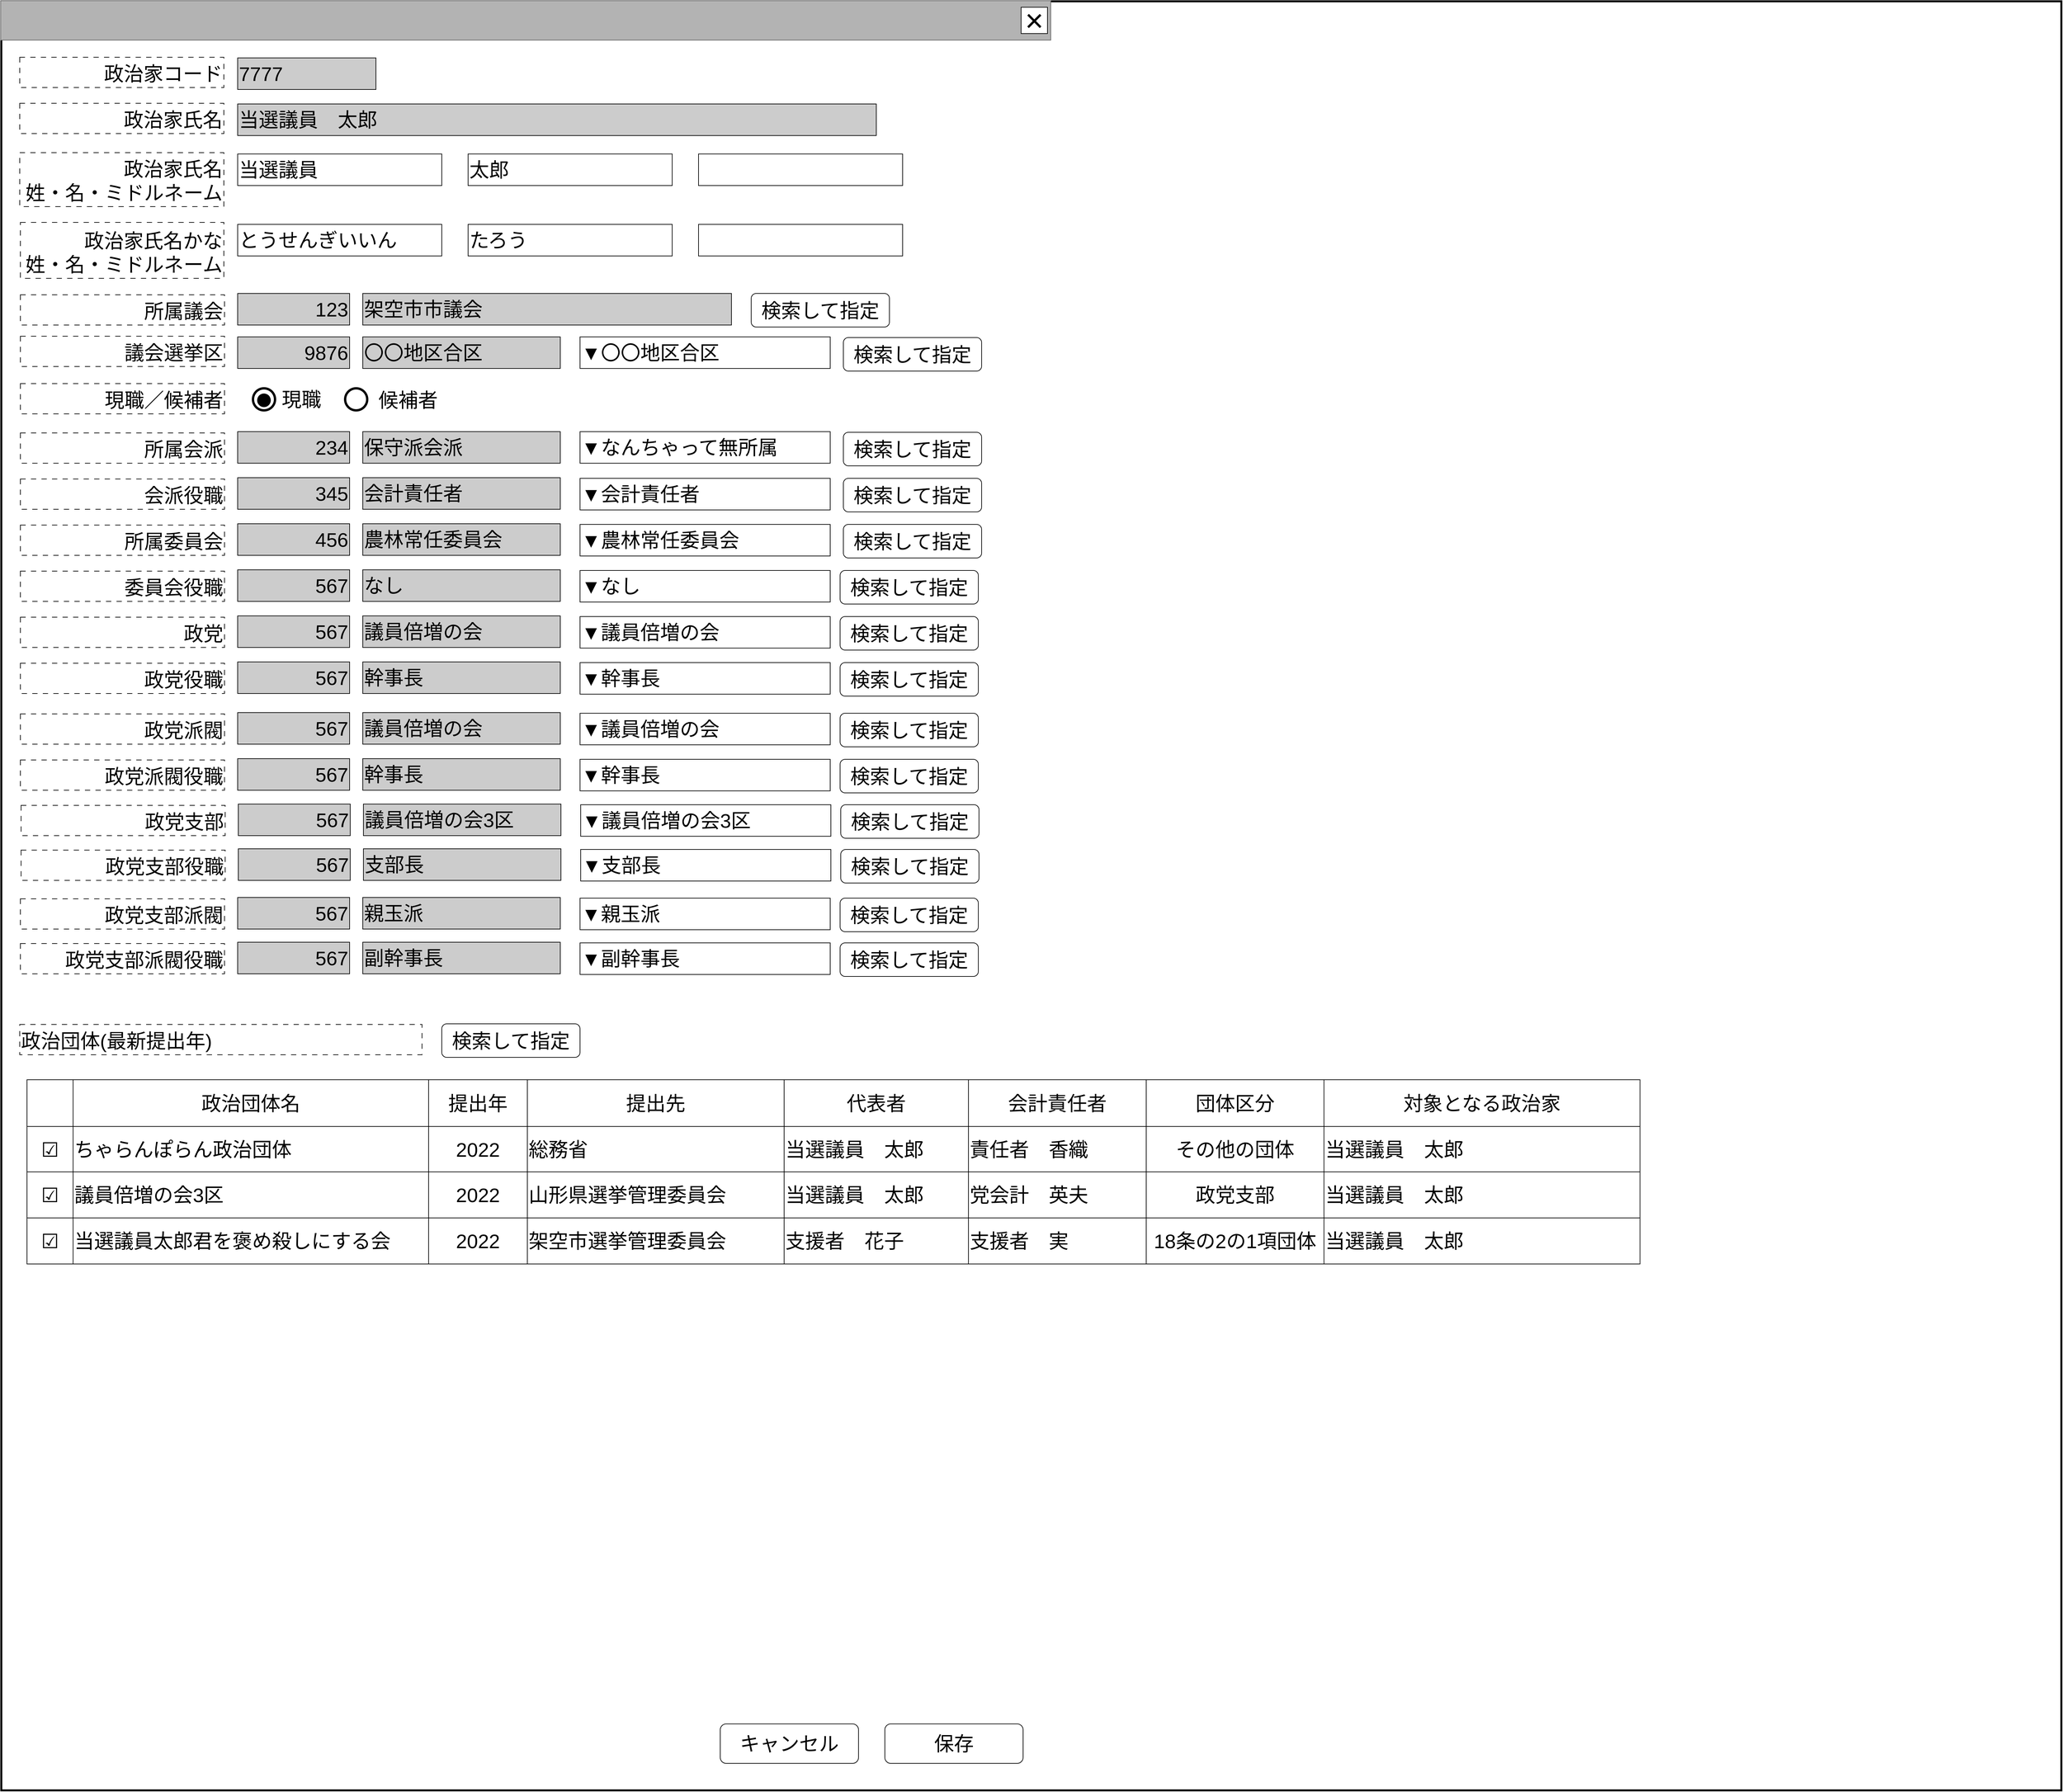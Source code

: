 <mxfile version="24.1.0" type="device">
  <diagram name="ページ1" id="LE8fIzdrHe0wcv1LTvfw">
    <mxGraphModel dx="1732" dy="1036" grid="1" gridSize="10" guides="1" tooltips="1" connect="1" arrows="1" fold="1" page="1" pageScale="1" pageWidth="1600" pageHeight="1200" math="0" shadow="0">
      <root>
        <mxCell id="0" />
        <mxCell id="cFaB45KztUIKXS-_cTrr-4" value="背景" style="locked=1;" parent="0" visible="0" />
        <mxCell id="cFaB45KztUIKXS-_cTrr-5" value="" style="rounded=0;whiteSpace=wrap;html=1;strokeWidth=3;" parent="cFaB45KztUIKXS-_cTrr-4" vertex="1">
          <mxGeometry x="1" y="1" width="1595" height="1180" as="geometry" />
        </mxCell>
        <mxCell id="cFaB45KztUIKXS-_cTrr-6" value="" style="rounded=0;whiteSpace=wrap;html=1;fillColor=#B3B3B3;fontColor=#333333;strokeColor=#666666;" parent="cFaB45KztUIKXS-_cTrr-4" vertex="1">
          <mxGeometry width="1595" height="60" as="geometry" />
        </mxCell>
        <mxCell id="cFaB45KztUIKXS-_cTrr-7" value="&lt;font style=&quot;font-size: 48px;&quot;&gt;×&lt;/font&gt;" style="rounded=0;whiteSpace=wrap;html=1;" parent="cFaB45KztUIKXS-_cTrr-4" vertex="1">
          <mxGeometry x="1550" y="10" width="40" height="40" as="geometry" />
        </mxCell>
        <mxCell id="cFaB45KztUIKXS-_cTrr-8" value="" style="rounded=0;whiteSpace=wrap;html=1;" parent="cFaB45KztUIKXS-_cTrr-4" vertex="1">
          <mxGeometry x="830" y="670" width="120" height="60" as="geometry" />
        </mxCell>
        <mxCell id="cFaB45KztUIKXS-_cTrr-9" value="ウインドウ" style="locked=1;" parent="0" />
        <mxCell id="cFaB45KztUIKXS-_cTrr-10" value="" style="rounded=0;whiteSpace=wrap;html=1;strokeWidth=3;" parent="cFaB45KztUIKXS-_cTrr-9" vertex="1">
          <mxGeometry x="1" y="1" width="3129" height="2719" as="geometry" />
        </mxCell>
        <mxCell id="cFaB45KztUIKXS-_cTrr-11" value="" style="rounded=0;whiteSpace=wrap;html=1;fillColor=#B3B3B3;fontColor=#333333;strokeColor=#666666;" parent="cFaB45KztUIKXS-_cTrr-9" vertex="1">
          <mxGeometry width="1595" height="60" as="geometry" />
        </mxCell>
        <mxCell id="cFaB45KztUIKXS-_cTrr-12" value="&lt;font style=&quot;font-size: 48px;&quot;&gt;×&lt;/font&gt;" style="rounded=0;whiteSpace=wrap;html=1;" parent="cFaB45KztUIKXS-_cTrr-9" vertex="1">
          <mxGeometry x="1550" y="10" width="40" height="40" as="geometry" />
        </mxCell>
        <mxCell id="cFaB45KztUIKXS-_cTrr-14" value="名称未設定レイヤ" style="" parent="0" />
        <mxCell id="cDHuPOXS9VM1hq6QltUD-43" value="&lt;span style=&quot;font-size: 30px;&quot;&gt;政治家コード&lt;/span&gt;" style="rounded=0;whiteSpace=wrap;html=1;align=right;dashed=1;dashPattern=8 8;verticalAlign=bottom;" parent="cFaB45KztUIKXS-_cTrr-14" vertex="1">
          <mxGeometry x="29" y="86" width="310" height="46" as="geometry" />
        </mxCell>
        <mxCell id="cDHuPOXS9VM1hq6QltUD-46" value="&lt;span style=&quot;font-size: 30px;&quot;&gt;当選議員&lt;/span&gt;" style="rounded=0;whiteSpace=wrap;html=1;align=left;" parent="cFaB45KztUIKXS-_cTrr-14" vertex="1">
          <mxGeometry x="360" y="233" width="310" height="48" as="geometry" />
        </mxCell>
        <mxCell id="cDHuPOXS9VM1hq6QltUD-47" value="&lt;span style=&quot;font-size: 30px;&quot;&gt;政治家氏名かな&lt;/span&gt;&lt;div&gt;&lt;span style=&quot;font-size: 30px;&quot;&gt;姓・名・ミドルネーム&lt;/span&gt;&lt;/div&gt;" style="rounded=0;whiteSpace=wrap;html=1;align=right;dashed=1;dashPattern=8 8;verticalAlign=bottom;" parent="cFaB45KztUIKXS-_cTrr-14" vertex="1">
          <mxGeometry x="30" y="337" width="309" height="85" as="geometry" />
        </mxCell>
        <mxCell id="cDHuPOXS9VM1hq6QltUD-49" value="&lt;font style=&quot;font-size: 30px;&quot;&gt;7777&lt;/font&gt;" style="rounded=0;whiteSpace=wrap;html=1;align=left;fillColor=#CCCCCC;" parent="cFaB45KztUIKXS-_cTrr-14" vertex="1">
          <mxGeometry x="360" y="87" width="210" height="48" as="geometry" />
        </mxCell>
        <mxCell id="kxWkAaZomFuKM2yIZcbC-107" value="&lt;span style=&quot;font-size: 30px;&quot;&gt;123&lt;br&gt;&lt;/span&gt;" style="rounded=0;whiteSpace=wrap;html=1;align=right;fillColor=#CCCCCC;" parent="cFaB45KztUIKXS-_cTrr-14" vertex="1">
          <mxGeometry x="360" y="445" width="170" height="48" as="geometry" />
        </mxCell>
        <mxCell id="kxWkAaZomFuKM2yIZcbC-108" value="&lt;span style=&quot;font-size: 30px;&quot;&gt;所属議会&lt;/span&gt;" style="rounded=0;whiteSpace=wrap;html=1;align=right;dashed=1;dashPattern=8 8;verticalAlign=bottom;" parent="cFaB45KztUIKXS-_cTrr-14" vertex="1">
          <mxGeometry x="30" y="447" width="310" height="46" as="geometry" />
        </mxCell>
        <mxCell id="kxWkAaZomFuKM2yIZcbC-109" value="&lt;font style=&quot;font-size: 30px;&quot;&gt;架空市市議会&lt;/font&gt;&lt;span style=&quot;font-size: 30px;&quot;&gt;&lt;br&gt;&lt;/span&gt;" style="rounded=0;whiteSpace=wrap;html=1;align=left;fillColor=#CCCCCC;" parent="cFaB45KztUIKXS-_cTrr-14" vertex="1">
          <mxGeometry x="550" y="445" width="560" height="48" as="geometry" />
        </mxCell>
        <mxCell id="kxWkAaZomFuKM2yIZcbC-110" value="&lt;span style=&quot;font-size: 30px;&quot;&gt;所属会派&lt;/span&gt;" style="rounded=0;whiteSpace=wrap;html=1;align=right;dashed=1;dashPattern=8 8;verticalAlign=bottom;" parent="cFaB45KztUIKXS-_cTrr-14" vertex="1">
          <mxGeometry x="30" y="657" width="310" height="46" as="geometry" />
        </mxCell>
        <mxCell id="rvHy--GGJRlwA5ta0w8w-0" value="&lt;span style=&quot;font-size: 30px;&quot;&gt;検索して指定&lt;/span&gt;" style="rounded=1;whiteSpace=wrap;html=1;" parent="cFaB45KztUIKXS-_cTrr-14" vertex="1">
          <mxGeometry x="1140" y="445" width="210" height="51" as="geometry" />
        </mxCell>
        <mxCell id="rvHy--GGJRlwA5ta0w8w-2" value="&lt;span style=&quot;font-size: 30px;&quot;&gt;保存&lt;/span&gt;" style="rounded=1;whiteSpace=wrap;html=1;" parent="cFaB45KztUIKXS-_cTrr-14" vertex="1">
          <mxGeometry x="1343" y="2619" width="210" height="60" as="geometry" />
        </mxCell>
        <mxCell id="rvHy--GGJRlwA5ta0w8w-3" value="&lt;span style=&quot;font-size: 30px;&quot;&gt;キャンセル&lt;/span&gt;" style="rounded=1;whiteSpace=wrap;html=1;" parent="cFaB45KztUIKXS-_cTrr-14" vertex="1">
          <mxGeometry x="1093" y="2619" width="210" height="60" as="geometry" />
        </mxCell>
        <mxCell id="kdS2us7QfJVSO1tXntZr-58" value="&lt;span style=&quot;font-size: 30px;&quot;&gt;政治家氏名&lt;/span&gt;&lt;div&gt;&lt;span style=&quot;font-size: 30px;&quot;&gt;姓・名・ミドルネーム&lt;/span&gt;&lt;/div&gt;" style="rounded=0;whiteSpace=wrap;html=1;align=right;dashed=1;dashPattern=8 8;verticalAlign=bottom;" parent="cFaB45KztUIKXS-_cTrr-14" vertex="1">
          <mxGeometry x="29" y="231" width="310" height="82" as="geometry" />
        </mxCell>
        <mxCell id="dH7iZlgDa5DfNUpbSnMx-1" value="&lt;span style=&quot;font-size: 30px;&quot;&gt;太郎&lt;/span&gt;" style="rounded=0;whiteSpace=wrap;html=1;align=left;" vertex="1" parent="cFaB45KztUIKXS-_cTrr-14">
          <mxGeometry x="710" y="233" width="310" height="48" as="geometry" />
        </mxCell>
        <mxCell id="dH7iZlgDa5DfNUpbSnMx-2" value="" style="rounded=0;whiteSpace=wrap;html=1;align=left;" vertex="1" parent="cFaB45KztUIKXS-_cTrr-14">
          <mxGeometry x="1060" y="233" width="310" height="48" as="geometry" />
        </mxCell>
        <mxCell id="dH7iZlgDa5DfNUpbSnMx-3" value="&lt;span style=&quot;font-size: 30px;&quot;&gt;▼なんちゃって無所属&lt;/span&gt;" style="rounded=0;whiteSpace=wrap;html=1;align=left;" vertex="1" parent="cFaB45KztUIKXS-_cTrr-14">
          <mxGeometry x="880" y="655" width="380" height="48" as="geometry" />
        </mxCell>
        <mxCell id="dH7iZlgDa5DfNUpbSnMx-4" value="&lt;span style=&quot;font-size: 30px;&quot;&gt;会派役職&lt;/span&gt;" style="rounded=0;whiteSpace=wrap;html=1;align=right;dashed=1;dashPattern=8 8;verticalAlign=bottom;" vertex="1" parent="cFaB45KztUIKXS-_cTrr-14">
          <mxGeometry x="30" y="727" width="310" height="46" as="geometry" />
        </mxCell>
        <mxCell id="dH7iZlgDa5DfNUpbSnMx-5" value="&lt;span style=&quot;font-size: 30px;&quot;&gt;▼会計責任者&lt;/span&gt;" style="rounded=0;whiteSpace=wrap;html=1;align=left;" vertex="1" parent="cFaB45KztUIKXS-_cTrr-14">
          <mxGeometry x="880" y="726" width="380" height="48" as="geometry" />
        </mxCell>
        <mxCell id="dH7iZlgDa5DfNUpbSnMx-6" value="&lt;span style=&quot;font-size: 30px;&quot;&gt;所属委員会&lt;/span&gt;" style="rounded=0;whiteSpace=wrap;html=1;align=right;dashed=1;dashPattern=8 8;verticalAlign=bottom;" vertex="1" parent="cFaB45KztUIKXS-_cTrr-14">
          <mxGeometry x="30" y="797" width="310" height="46" as="geometry" />
        </mxCell>
        <mxCell id="dH7iZlgDa5DfNUpbSnMx-7" value="&lt;span style=&quot;font-size: 30px;&quot;&gt;▼農林常任委員会&lt;/span&gt;" style="rounded=0;whiteSpace=wrap;html=1;align=left;" vertex="1" parent="cFaB45KztUIKXS-_cTrr-14">
          <mxGeometry x="880" y="796" width="380" height="48" as="geometry" />
        </mxCell>
        <mxCell id="dH7iZlgDa5DfNUpbSnMx-8" value="&lt;span style=&quot;font-size: 30px;&quot;&gt;委員会役職&lt;/span&gt;" style="rounded=0;whiteSpace=wrap;html=1;align=right;dashed=1;dashPattern=8 8;verticalAlign=bottom;" vertex="1" parent="cFaB45KztUIKXS-_cTrr-14">
          <mxGeometry x="30" y="867" width="310" height="46" as="geometry" />
        </mxCell>
        <mxCell id="dH7iZlgDa5DfNUpbSnMx-9" value="&lt;span style=&quot;font-size: 30px;&quot;&gt;▼なし&lt;/span&gt;" style="rounded=0;whiteSpace=wrap;html=1;align=left;" vertex="1" parent="cFaB45KztUIKXS-_cTrr-14">
          <mxGeometry x="880" y="866" width="380" height="48" as="geometry" />
        </mxCell>
        <mxCell id="dH7iZlgDa5DfNUpbSnMx-10" value="&lt;span style=&quot;font-size: 30px;&quot;&gt;とうせんぎいいん&lt;/span&gt;" style="rounded=0;whiteSpace=wrap;html=1;align=left;" vertex="1" parent="cFaB45KztUIKXS-_cTrr-14">
          <mxGeometry x="360" y="340" width="310" height="48" as="geometry" />
        </mxCell>
        <mxCell id="dH7iZlgDa5DfNUpbSnMx-11" value="&lt;span style=&quot;font-size: 30px;&quot;&gt;たろう&lt;/span&gt;" style="rounded=0;whiteSpace=wrap;html=1;align=left;" vertex="1" parent="cFaB45KztUIKXS-_cTrr-14">
          <mxGeometry x="710" y="340" width="310" height="48" as="geometry" />
        </mxCell>
        <mxCell id="dH7iZlgDa5DfNUpbSnMx-12" value="" style="rounded=0;whiteSpace=wrap;html=1;align=left;" vertex="1" parent="cFaB45KztUIKXS-_cTrr-14">
          <mxGeometry x="1060" y="340" width="310" height="48" as="geometry" />
        </mxCell>
        <mxCell id="dH7iZlgDa5DfNUpbSnMx-13" value="&lt;span style=&quot;font-size: 30px;&quot;&gt;政治家氏名&lt;/span&gt;" style="rounded=0;whiteSpace=wrap;html=1;align=right;dashed=1;dashPattern=8 8;verticalAlign=bottom;" vertex="1" parent="cFaB45KztUIKXS-_cTrr-14">
          <mxGeometry x="29" y="156" width="310" height="46" as="geometry" />
        </mxCell>
        <mxCell id="dH7iZlgDa5DfNUpbSnMx-14" value="&lt;span style=&quot;font-size: 30px;&quot;&gt;当選議員　太郎&lt;/span&gt;" style="rounded=0;whiteSpace=wrap;html=1;align=left;fillColor=#CCCCCC;" vertex="1" parent="cFaB45KztUIKXS-_cTrr-14">
          <mxGeometry x="360" y="157" width="970" height="48" as="geometry" />
        </mxCell>
        <mxCell id="dH7iZlgDa5DfNUpbSnMx-15" value="&lt;span style=&quot;font-size: 30px;&quot;&gt;検索して指定&lt;/span&gt;" style="rounded=1;whiteSpace=wrap;html=1;" vertex="1" parent="cFaB45KztUIKXS-_cTrr-14">
          <mxGeometry x="1280" y="656" width="210" height="51" as="geometry" />
        </mxCell>
        <mxCell id="dH7iZlgDa5DfNUpbSnMx-16" value="&lt;span style=&quot;font-size: 30px;&quot;&gt;検索して指定&lt;/span&gt;" style="rounded=1;whiteSpace=wrap;html=1;" vertex="1" parent="cFaB45KztUIKXS-_cTrr-14">
          <mxGeometry x="1280" y="726" width="210" height="51" as="geometry" />
        </mxCell>
        <mxCell id="dH7iZlgDa5DfNUpbSnMx-17" value="&lt;span style=&quot;font-size: 30px;&quot;&gt;検索して指定&lt;/span&gt;" style="rounded=1;whiteSpace=wrap;html=1;" vertex="1" parent="cFaB45KztUIKXS-_cTrr-14">
          <mxGeometry x="1280" y="796" width="210" height="51" as="geometry" />
        </mxCell>
        <mxCell id="dH7iZlgDa5DfNUpbSnMx-18" value="&lt;span style=&quot;font-size: 30px;&quot;&gt;検索して指定&lt;/span&gt;" style="rounded=1;whiteSpace=wrap;html=1;" vertex="1" parent="cFaB45KztUIKXS-_cTrr-14">
          <mxGeometry x="1275" y="866" width="210" height="51" as="geometry" />
        </mxCell>
        <mxCell id="dH7iZlgDa5DfNUpbSnMx-19" value="&lt;span style=&quot;font-size: 30px;&quot;&gt;234&lt;br&gt;&lt;/span&gt;" style="rounded=0;whiteSpace=wrap;html=1;align=right;fillColor=#CCCCCC;" vertex="1" parent="cFaB45KztUIKXS-_cTrr-14">
          <mxGeometry x="360" y="655" width="170" height="48" as="geometry" />
        </mxCell>
        <mxCell id="dH7iZlgDa5DfNUpbSnMx-20" value="&lt;span style=&quot;font-size: 30px;&quot;&gt;保守派会派&lt;/span&gt;" style="rounded=0;whiteSpace=wrap;html=1;align=left;fillColor=#CCCCCC;" vertex="1" parent="cFaB45KztUIKXS-_cTrr-14">
          <mxGeometry x="550" y="655" width="300" height="48" as="geometry" />
        </mxCell>
        <mxCell id="dH7iZlgDa5DfNUpbSnMx-21" value="&lt;span style=&quot;font-size: 30px;&quot;&gt;345&lt;br&gt;&lt;/span&gt;" style="rounded=0;whiteSpace=wrap;html=1;align=right;fillColor=#CCCCCC;" vertex="1" parent="cFaB45KztUIKXS-_cTrr-14">
          <mxGeometry x="360" y="725" width="170" height="48" as="geometry" />
        </mxCell>
        <mxCell id="dH7iZlgDa5DfNUpbSnMx-22" value="&lt;font style=&quot;font-size: 30px;&quot;&gt;会計責任者&lt;/font&gt;&lt;span style=&quot;font-size: 30px;&quot;&gt;&lt;br&gt;&lt;/span&gt;" style="rounded=0;whiteSpace=wrap;html=1;align=left;fillColor=#CCCCCC;" vertex="1" parent="cFaB45KztUIKXS-_cTrr-14">
          <mxGeometry x="550" y="725" width="300" height="48" as="geometry" />
        </mxCell>
        <mxCell id="dH7iZlgDa5DfNUpbSnMx-23" value="&lt;span style=&quot;font-size: 30px;&quot;&gt;456&lt;br&gt;&lt;/span&gt;" style="rounded=0;whiteSpace=wrap;html=1;align=right;fillColor=#CCCCCC;" vertex="1" parent="cFaB45KztUIKXS-_cTrr-14">
          <mxGeometry x="360" y="795" width="170" height="48" as="geometry" />
        </mxCell>
        <mxCell id="dH7iZlgDa5DfNUpbSnMx-24" value="&lt;span style=&quot;font-size: 30px;&quot;&gt;農林常任委員会&lt;/span&gt;" style="rounded=0;whiteSpace=wrap;html=1;align=left;fillColor=#CCCCCC;" vertex="1" parent="cFaB45KztUIKXS-_cTrr-14">
          <mxGeometry x="550" y="795" width="300" height="48" as="geometry" />
        </mxCell>
        <mxCell id="dH7iZlgDa5DfNUpbSnMx-25" value="&lt;span style=&quot;font-size: 30px;&quot;&gt;567&lt;br&gt;&lt;/span&gt;" style="rounded=0;whiteSpace=wrap;html=1;align=right;fillColor=#CCCCCC;" vertex="1" parent="cFaB45KztUIKXS-_cTrr-14">
          <mxGeometry x="360" y="865" width="170" height="48" as="geometry" />
        </mxCell>
        <mxCell id="dH7iZlgDa5DfNUpbSnMx-26" value="&lt;font style=&quot;font-size: 30px;&quot;&gt;なし&lt;/font&gt;&lt;span style=&quot;font-size: 30px;&quot;&gt;&lt;br&gt;&lt;/span&gt;" style="rounded=0;whiteSpace=wrap;html=1;align=left;fillColor=#CCCCCC;" vertex="1" parent="cFaB45KztUIKXS-_cTrr-14">
          <mxGeometry x="550" y="865" width="300" height="48" as="geometry" />
        </mxCell>
        <mxCell id="dH7iZlgDa5DfNUpbSnMx-27" value="&lt;span style=&quot;font-size: 30px;&quot;&gt;議会選挙区&lt;/span&gt;" style="rounded=0;whiteSpace=wrap;html=1;align=right;dashed=1;dashPattern=8 8;verticalAlign=bottom;" vertex="1" parent="cFaB45KztUIKXS-_cTrr-14">
          <mxGeometry x="30" y="510" width="310" height="46" as="geometry" />
        </mxCell>
        <mxCell id="dH7iZlgDa5DfNUpbSnMx-28" value="&lt;span style=&quot;font-size: 30px;&quot;&gt;▼〇〇地区合区&lt;/span&gt;" style="rounded=0;whiteSpace=wrap;html=1;align=left;" vertex="1" parent="cFaB45KztUIKXS-_cTrr-14">
          <mxGeometry x="880" y="511" width="380" height="48" as="geometry" />
        </mxCell>
        <mxCell id="dH7iZlgDa5DfNUpbSnMx-29" value="&lt;span style=&quot;font-size: 30px;&quot;&gt;検索して指定&lt;/span&gt;" style="rounded=1;whiteSpace=wrap;html=1;" vertex="1" parent="cFaB45KztUIKXS-_cTrr-14">
          <mxGeometry x="1280" y="512" width="210" height="51" as="geometry" />
        </mxCell>
        <mxCell id="dH7iZlgDa5DfNUpbSnMx-30" value="&lt;span style=&quot;font-size: 30px;&quot;&gt;9876&lt;br&gt;&lt;/span&gt;" style="rounded=0;whiteSpace=wrap;html=1;align=right;fillColor=#CCCCCC;" vertex="1" parent="cFaB45KztUIKXS-_cTrr-14">
          <mxGeometry x="360" y="511" width="170" height="48" as="geometry" />
        </mxCell>
        <mxCell id="dH7iZlgDa5DfNUpbSnMx-31" value="&lt;span style=&quot;font-size: 30px;&quot;&gt;〇〇地区合区&lt;/span&gt;" style="rounded=0;whiteSpace=wrap;html=1;align=left;fillColor=#CCCCCC;" vertex="1" parent="cFaB45KztUIKXS-_cTrr-14">
          <mxGeometry x="550" y="511" width="300" height="48" as="geometry" />
        </mxCell>
        <mxCell id="dH7iZlgDa5DfNUpbSnMx-32" value="&lt;span style=&quot;font-size: 30px;&quot;&gt;政党&lt;/span&gt;" style="rounded=0;whiteSpace=wrap;html=1;align=right;dashed=1;dashPattern=8 8;verticalAlign=bottom;" vertex="1" parent="cFaB45KztUIKXS-_cTrr-14">
          <mxGeometry x="30" y="937" width="310" height="46" as="geometry" />
        </mxCell>
        <mxCell id="dH7iZlgDa5DfNUpbSnMx-33" value="&lt;span style=&quot;font-size: 30px;&quot;&gt;▼議員倍増の会&lt;/span&gt;" style="rounded=0;whiteSpace=wrap;html=1;align=left;" vertex="1" parent="cFaB45KztUIKXS-_cTrr-14">
          <mxGeometry x="880" y="936" width="380" height="48" as="geometry" />
        </mxCell>
        <mxCell id="dH7iZlgDa5DfNUpbSnMx-34" value="&lt;span style=&quot;font-size: 30px;&quot;&gt;検索して指定&lt;/span&gt;" style="rounded=1;whiteSpace=wrap;html=1;" vertex="1" parent="cFaB45KztUIKXS-_cTrr-14">
          <mxGeometry x="1275" y="936" width="210" height="51" as="geometry" />
        </mxCell>
        <mxCell id="dH7iZlgDa5DfNUpbSnMx-35" value="&lt;span style=&quot;font-size: 30px;&quot;&gt;567&lt;br&gt;&lt;/span&gt;" style="rounded=0;whiteSpace=wrap;html=1;align=right;fillColor=#CCCCCC;" vertex="1" parent="cFaB45KztUIKXS-_cTrr-14">
          <mxGeometry x="360" y="935" width="170" height="48" as="geometry" />
        </mxCell>
        <mxCell id="dH7iZlgDa5DfNUpbSnMx-36" value="&lt;font style=&quot;font-size: 30px;&quot;&gt;議員倍増の会&lt;/font&gt;&lt;span style=&quot;font-size: 30px;&quot;&gt;&lt;br&gt;&lt;/span&gt;" style="rounded=0;whiteSpace=wrap;html=1;align=left;fillColor=#CCCCCC;" vertex="1" parent="cFaB45KztUIKXS-_cTrr-14">
          <mxGeometry x="550" y="935" width="300" height="48" as="geometry" />
        </mxCell>
        <mxCell id="dH7iZlgDa5DfNUpbSnMx-37" value="&lt;span style=&quot;font-size: 30px;&quot;&gt;政党役職&lt;/span&gt;" style="rounded=0;whiteSpace=wrap;html=1;align=right;dashed=1;dashPattern=8 8;verticalAlign=bottom;" vertex="1" parent="cFaB45KztUIKXS-_cTrr-14">
          <mxGeometry x="30" y="1007" width="310" height="46" as="geometry" />
        </mxCell>
        <mxCell id="dH7iZlgDa5DfNUpbSnMx-38" value="&lt;span style=&quot;font-size: 30px;&quot;&gt;▼幹事長&lt;/span&gt;" style="rounded=0;whiteSpace=wrap;html=1;align=left;" vertex="1" parent="cFaB45KztUIKXS-_cTrr-14">
          <mxGeometry x="880" y="1006" width="380" height="48" as="geometry" />
        </mxCell>
        <mxCell id="dH7iZlgDa5DfNUpbSnMx-39" value="&lt;span style=&quot;font-size: 30px;&quot;&gt;検索して指定&lt;/span&gt;" style="rounded=1;whiteSpace=wrap;html=1;" vertex="1" parent="cFaB45KztUIKXS-_cTrr-14">
          <mxGeometry x="1275" y="1006" width="210" height="51" as="geometry" />
        </mxCell>
        <mxCell id="dH7iZlgDa5DfNUpbSnMx-40" value="&lt;span style=&quot;font-size: 30px;&quot;&gt;567&lt;br&gt;&lt;/span&gt;" style="rounded=0;whiteSpace=wrap;html=1;align=right;fillColor=#CCCCCC;" vertex="1" parent="cFaB45KztUIKXS-_cTrr-14">
          <mxGeometry x="360" y="1005" width="170" height="48" as="geometry" />
        </mxCell>
        <mxCell id="dH7iZlgDa5DfNUpbSnMx-41" value="&lt;font style=&quot;font-size: 30px;&quot;&gt;幹事長&lt;/font&gt;&lt;span style=&quot;font-size: 30px;&quot;&gt;&lt;br&gt;&lt;/span&gt;" style="rounded=0;whiteSpace=wrap;html=1;align=left;fillColor=#CCCCCC;" vertex="1" parent="cFaB45KztUIKXS-_cTrr-14">
          <mxGeometry x="550" y="1005" width="300" height="48" as="geometry" />
        </mxCell>
        <mxCell id="dH7iZlgDa5DfNUpbSnMx-42" value="&lt;span style=&quot;font-size: 30px;&quot;&gt;政党支部派閥&lt;/span&gt;" style="rounded=0;whiteSpace=wrap;html=1;align=right;dashed=1;dashPattern=8 8;verticalAlign=bottom;" vertex="1" parent="cFaB45KztUIKXS-_cTrr-14">
          <mxGeometry x="30" y="1365" width="310" height="46" as="geometry" />
        </mxCell>
        <mxCell id="dH7iZlgDa5DfNUpbSnMx-43" value="&lt;span style=&quot;font-size: 30px;&quot;&gt;▼親玉派&lt;/span&gt;" style="rounded=0;whiteSpace=wrap;html=1;align=left;" vertex="1" parent="cFaB45KztUIKXS-_cTrr-14">
          <mxGeometry x="880" y="1364" width="380" height="48" as="geometry" />
        </mxCell>
        <mxCell id="dH7iZlgDa5DfNUpbSnMx-44" value="&lt;span style=&quot;font-size: 30px;&quot;&gt;検索して指定&lt;/span&gt;" style="rounded=1;whiteSpace=wrap;html=1;" vertex="1" parent="cFaB45KztUIKXS-_cTrr-14">
          <mxGeometry x="1275" y="1364" width="210" height="51" as="geometry" />
        </mxCell>
        <mxCell id="dH7iZlgDa5DfNUpbSnMx-45" value="&lt;span style=&quot;font-size: 30px;&quot;&gt;567&lt;br&gt;&lt;/span&gt;" style="rounded=0;whiteSpace=wrap;html=1;align=right;fillColor=#CCCCCC;" vertex="1" parent="cFaB45KztUIKXS-_cTrr-14">
          <mxGeometry x="360" y="1363" width="170" height="48" as="geometry" />
        </mxCell>
        <mxCell id="dH7iZlgDa5DfNUpbSnMx-46" value="&lt;span style=&quot;font-size: 30px;&quot;&gt;親玉派&lt;/span&gt;&lt;span style=&quot;font-size: 30px;&quot;&gt;&lt;br&gt;&lt;/span&gt;" style="rounded=0;whiteSpace=wrap;html=1;align=left;fillColor=#CCCCCC;" vertex="1" parent="cFaB45KztUIKXS-_cTrr-14">
          <mxGeometry x="550" y="1363" width="300" height="48" as="geometry" />
        </mxCell>
        <mxCell id="dH7iZlgDa5DfNUpbSnMx-47" value="&lt;span style=&quot;font-size: 30px;&quot;&gt;政党支部派閥役職&lt;/span&gt;" style="rounded=0;whiteSpace=wrap;html=1;align=right;dashed=1;dashPattern=8 8;verticalAlign=bottom;" vertex="1" parent="cFaB45KztUIKXS-_cTrr-14">
          <mxGeometry x="30" y="1433" width="310" height="46" as="geometry" />
        </mxCell>
        <mxCell id="dH7iZlgDa5DfNUpbSnMx-48" value="&lt;span style=&quot;font-size: 30px;&quot;&gt;▼副幹事長&lt;/span&gt;" style="rounded=0;whiteSpace=wrap;html=1;align=left;" vertex="1" parent="cFaB45KztUIKXS-_cTrr-14">
          <mxGeometry x="880" y="1432" width="380" height="48" as="geometry" />
        </mxCell>
        <mxCell id="dH7iZlgDa5DfNUpbSnMx-49" value="&lt;span style=&quot;font-size: 30px;&quot;&gt;検索して指定&lt;/span&gt;" style="rounded=1;whiteSpace=wrap;html=1;" vertex="1" parent="cFaB45KztUIKXS-_cTrr-14">
          <mxGeometry x="1275" y="1432" width="210" height="51" as="geometry" />
        </mxCell>
        <mxCell id="dH7iZlgDa5DfNUpbSnMx-50" value="&lt;span style=&quot;font-size: 30px;&quot;&gt;567&lt;br&gt;&lt;/span&gt;" style="rounded=0;whiteSpace=wrap;html=1;align=right;fillColor=#CCCCCC;" vertex="1" parent="cFaB45KztUIKXS-_cTrr-14">
          <mxGeometry x="360" y="1431" width="170" height="48" as="geometry" />
        </mxCell>
        <mxCell id="dH7iZlgDa5DfNUpbSnMx-51" value="&lt;font style=&quot;font-size: 30px;&quot;&gt;副幹事長&lt;/font&gt;&lt;span style=&quot;font-size: 30px;&quot;&gt;&lt;br&gt;&lt;/span&gt;" style="rounded=0;whiteSpace=wrap;html=1;align=left;fillColor=#CCCCCC;" vertex="1" parent="cFaB45KztUIKXS-_cTrr-14">
          <mxGeometry x="550" y="1431" width="300" height="48" as="geometry" />
        </mxCell>
        <mxCell id="dH7iZlgDa5DfNUpbSnMx-52" value="&lt;span style=&quot;font-size: 30px;&quot;&gt;政党派閥&lt;/span&gt;" style="rounded=0;whiteSpace=wrap;html=1;align=right;dashed=1;dashPattern=8 8;verticalAlign=bottom;" vertex="1" parent="cFaB45KztUIKXS-_cTrr-14">
          <mxGeometry x="30" y="1084" width="310" height="46" as="geometry" />
        </mxCell>
        <mxCell id="dH7iZlgDa5DfNUpbSnMx-53" value="&lt;span style=&quot;font-size: 30px;&quot;&gt;▼議員倍増の会&lt;/span&gt;" style="rounded=0;whiteSpace=wrap;html=1;align=left;" vertex="1" parent="cFaB45KztUIKXS-_cTrr-14">
          <mxGeometry x="880" y="1083" width="380" height="48" as="geometry" />
        </mxCell>
        <mxCell id="dH7iZlgDa5DfNUpbSnMx-54" value="&lt;span style=&quot;font-size: 30px;&quot;&gt;検索して指定&lt;/span&gt;" style="rounded=1;whiteSpace=wrap;html=1;" vertex="1" parent="cFaB45KztUIKXS-_cTrr-14">
          <mxGeometry x="1275" y="1083" width="210" height="51" as="geometry" />
        </mxCell>
        <mxCell id="dH7iZlgDa5DfNUpbSnMx-55" value="&lt;span style=&quot;font-size: 30px;&quot;&gt;567&lt;br&gt;&lt;/span&gt;" style="rounded=0;whiteSpace=wrap;html=1;align=right;fillColor=#CCCCCC;" vertex="1" parent="cFaB45KztUIKXS-_cTrr-14">
          <mxGeometry x="360" y="1082" width="170" height="48" as="geometry" />
        </mxCell>
        <mxCell id="dH7iZlgDa5DfNUpbSnMx-56" value="&lt;font style=&quot;font-size: 30px;&quot;&gt;議員倍増の会&lt;/font&gt;&lt;span style=&quot;font-size: 30px;&quot;&gt;&lt;br&gt;&lt;/span&gt;" style="rounded=0;whiteSpace=wrap;html=1;align=left;fillColor=#CCCCCC;" vertex="1" parent="cFaB45KztUIKXS-_cTrr-14">
          <mxGeometry x="550" y="1082" width="300" height="48" as="geometry" />
        </mxCell>
        <mxCell id="dH7iZlgDa5DfNUpbSnMx-57" value="&lt;span style=&quot;font-size: 30px;&quot;&gt;政党派閥役職&lt;/span&gt;" style="rounded=0;whiteSpace=wrap;html=1;align=right;dashed=1;dashPattern=8 8;verticalAlign=bottom;" vertex="1" parent="cFaB45KztUIKXS-_cTrr-14">
          <mxGeometry x="30" y="1154" width="310" height="46" as="geometry" />
        </mxCell>
        <mxCell id="dH7iZlgDa5DfNUpbSnMx-58" value="&lt;span style=&quot;font-size: 30px;&quot;&gt;▼幹事長&lt;/span&gt;" style="rounded=0;whiteSpace=wrap;html=1;align=left;" vertex="1" parent="cFaB45KztUIKXS-_cTrr-14">
          <mxGeometry x="880" y="1153" width="380" height="48" as="geometry" />
        </mxCell>
        <mxCell id="dH7iZlgDa5DfNUpbSnMx-59" value="&lt;span style=&quot;font-size: 30px;&quot;&gt;検索して指定&lt;/span&gt;" style="rounded=1;whiteSpace=wrap;html=1;" vertex="1" parent="cFaB45KztUIKXS-_cTrr-14">
          <mxGeometry x="1275" y="1153" width="210" height="51" as="geometry" />
        </mxCell>
        <mxCell id="dH7iZlgDa5DfNUpbSnMx-60" value="&lt;span style=&quot;font-size: 30px;&quot;&gt;567&lt;br&gt;&lt;/span&gt;" style="rounded=0;whiteSpace=wrap;html=1;align=right;fillColor=#CCCCCC;" vertex="1" parent="cFaB45KztUIKXS-_cTrr-14">
          <mxGeometry x="360" y="1152" width="170" height="48" as="geometry" />
        </mxCell>
        <mxCell id="dH7iZlgDa5DfNUpbSnMx-61" value="&lt;font style=&quot;font-size: 30px;&quot;&gt;幹事長&lt;/font&gt;&lt;span style=&quot;font-size: 30px;&quot;&gt;&lt;br&gt;&lt;/span&gt;" style="rounded=0;whiteSpace=wrap;html=1;align=left;fillColor=#CCCCCC;" vertex="1" parent="cFaB45KztUIKXS-_cTrr-14">
          <mxGeometry x="550" y="1152" width="300" height="48" as="geometry" />
        </mxCell>
        <mxCell id="dH7iZlgDa5DfNUpbSnMx-62" value="&lt;span style=&quot;font-size: 30px;&quot;&gt;現職／候補者&lt;/span&gt;" style="rounded=0;whiteSpace=wrap;html=1;align=right;dashed=1;dashPattern=8 8;verticalAlign=bottom;" vertex="1" parent="cFaB45KztUIKXS-_cTrr-14">
          <mxGeometry x="30" y="582" width="310" height="46" as="geometry" />
        </mxCell>
        <mxCell id="dH7iZlgDa5DfNUpbSnMx-63" value="&lt;font style=&quot;font-size: 84px;&quot;&gt;○&lt;/font&gt;" style="text;html=1;strokeColor=none;fillColor=none;align=center;verticalAlign=middle;whiteSpace=wrap;rounded=0;fontSize=60;" vertex="1" parent="cFaB45KztUIKXS-_cTrr-14">
          <mxGeometry x="370" y="587" width="60" height="30" as="geometry" />
        </mxCell>
        <mxCell id="dH7iZlgDa5DfNUpbSnMx-64" value="&lt;font style=&quot;font-size: 48px;&quot;&gt;●&lt;/font&gt;" style="text;html=1;strokeColor=none;fillColor=none;align=center;verticalAlign=middle;whiteSpace=wrap;rounded=0;fontSize=48;" vertex="1" parent="cFaB45KztUIKXS-_cTrr-14">
          <mxGeometry x="370" y="589" width="60" height="30" as="geometry" />
        </mxCell>
        <mxCell id="dH7iZlgDa5DfNUpbSnMx-65" value="&lt;font style=&quot;font-size: 30px;&quot;&gt;現職&lt;/font&gt;" style="text;html=1;strokeColor=none;fillColor=none;align=left;verticalAlign=middle;whiteSpace=wrap;rounded=0;" vertex="1" parent="cFaB45KztUIKXS-_cTrr-14">
          <mxGeometry x="425" y="576" width="275" height="60" as="geometry" />
        </mxCell>
        <mxCell id="dH7iZlgDa5DfNUpbSnMx-66" value="&lt;font style=&quot;font-size: 84px;&quot;&gt;○&lt;/font&gt;" style="text;html=1;strokeColor=none;fillColor=none;align=center;verticalAlign=middle;whiteSpace=wrap;rounded=0;fontSize=60;" vertex="1" parent="cFaB45KztUIKXS-_cTrr-14">
          <mxGeometry x="510" y="587" width="60" height="30" as="geometry" />
        </mxCell>
        <mxCell id="dH7iZlgDa5DfNUpbSnMx-67" value="&lt;span style=&quot;font-size: 30px;&quot;&gt;候補者&lt;/span&gt;" style="text;html=1;strokeColor=none;fillColor=none;align=left;verticalAlign=middle;whiteSpace=wrap;rounded=0;" vertex="1" parent="cFaB45KztUIKXS-_cTrr-14">
          <mxGeometry x="572" y="577" width="275" height="60" as="geometry" />
        </mxCell>
        <mxCell id="dH7iZlgDa5DfNUpbSnMx-68" value="&lt;span style=&quot;font-size: 30px;&quot;&gt;政治団体(最新提出年)&lt;/span&gt;" style="rounded=0;whiteSpace=wrap;html=1;align=left;dashed=1;dashPattern=8 8;verticalAlign=bottom;" vertex="1" parent="cFaB45KztUIKXS-_cTrr-14">
          <mxGeometry x="29" y="1556" width="611" height="46" as="geometry" />
        </mxCell>
        <mxCell id="dH7iZlgDa5DfNUpbSnMx-94" value="&lt;span style=&quot;font-size: 30px;&quot;&gt;政党支部&lt;/span&gt;" style="rounded=0;whiteSpace=wrap;html=1;align=right;dashed=1;dashPattern=8 8;verticalAlign=bottom;" vertex="1" parent="cFaB45KztUIKXS-_cTrr-14">
          <mxGeometry x="31" y="1223" width="310" height="46" as="geometry" />
        </mxCell>
        <mxCell id="dH7iZlgDa5DfNUpbSnMx-95" value="&lt;span style=&quot;font-size: 30px;&quot;&gt;▼&lt;/span&gt;&lt;span style=&quot;font-size: 30px;&quot;&gt;議員倍増の会3区&lt;/span&gt;" style="rounded=0;whiteSpace=wrap;html=1;align=left;" vertex="1" parent="cFaB45KztUIKXS-_cTrr-14">
          <mxGeometry x="881" y="1222" width="380" height="48" as="geometry" />
        </mxCell>
        <mxCell id="dH7iZlgDa5DfNUpbSnMx-96" value="&lt;span style=&quot;font-size: 30px;&quot;&gt;検索して指定&lt;/span&gt;" style="rounded=1;whiteSpace=wrap;html=1;" vertex="1" parent="cFaB45KztUIKXS-_cTrr-14">
          <mxGeometry x="1276" y="1222" width="210" height="51" as="geometry" />
        </mxCell>
        <mxCell id="dH7iZlgDa5DfNUpbSnMx-97" value="&lt;span style=&quot;font-size: 30px;&quot;&gt;567&lt;br&gt;&lt;/span&gt;" style="rounded=0;whiteSpace=wrap;html=1;align=right;fillColor=#CCCCCC;" vertex="1" parent="cFaB45KztUIKXS-_cTrr-14">
          <mxGeometry x="361" y="1221" width="170" height="48" as="geometry" />
        </mxCell>
        <mxCell id="dH7iZlgDa5DfNUpbSnMx-98" value="&lt;span style=&quot;font-size: 30px;&quot;&gt;議員倍増の会3区&lt;/span&gt;&lt;span style=&quot;font-size: 30px;&quot;&gt;&lt;br&gt;&lt;/span&gt;" style="rounded=0;whiteSpace=wrap;html=1;align=left;fillColor=#CCCCCC;" vertex="1" parent="cFaB45KztUIKXS-_cTrr-14">
          <mxGeometry x="551" y="1221" width="300" height="48" as="geometry" />
        </mxCell>
        <mxCell id="dH7iZlgDa5DfNUpbSnMx-99" value="&lt;span style=&quot;font-size: 30px;&quot;&gt;政党支部役職&lt;/span&gt;" style="rounded=0;whiteSpace=wrap;html=1;align=right;dashed=1;dashPattern=8 8;verticalAlign=bottom;" vertex="1" parent="cFaB45KztUIKXS-_cTrr-14">
          <mxGeometry x="31" y="1291" width="310" height="46" as="geometry" />
        </mxCell>
        <mxCell id="dH7iZlgDa5DfNUpbSnMx-100" value="&lt;span style=&quot;font-size: 30px;&quot;&gt;▼支部長&lt;/span&gt;" style="rounded=0;whiteSpace=wrap;html=1;align=left;" vertex="1" parent="cFaB45KztUIKXS-_cTrr-14">
          <mxGeometry x="881" y="1290" width="380" height="48" as="geometry" />
        </mxCell>
        <mxCell id="dH7iZlgDa5DfNUpbSnMx-101" value="&lt;span style=&quot;font-size: 30px;&quot;&gt;検索して指定&lt;/span&gt;" style="rounded=1;whiteSpace=wrap;html=1;" vertex="1" parent="cFaB45KztUIKXS-_cTrr-14">
          <mxGeometry x="1276" y="1290" width="210" height="51" as="geometry" />
        </mxCell>
        <mxCell id="dH7iZlgDa5DfNUpbSnMx-102" value="&lt;span style=&quot;font-size: 30px;&quot;&gt;567&lt;br&gt;&lt;/span&gt;" style="rounded=0;whiteSpace=wrap;html=1;align=right;fillColor=#CCCCCC;" vertex="1" parent="cFaB45KztUIKXS-_cTrr-14">
          <mxGeometry x="361" y="1289" width="170" height="48" as="geometry" />
        </mxCell>
        <mxCell id="dH7iZlgDa5DfNUpbSnMx-103" value="&lt;font style=&quot;font-size: 30px;&quot;&gt;支部長&lt;/font&gt;&lt;span style=&quot;font-size: 30px;&quot;&gt;&lt;br&gt;&lt;/span&gt;" style="rounded=0;whiteSpace=wrap;html=1;align=left;fillColor=#CCCCCC;" vertex="1" parent="cFaB45KztUIKXS-_cTrr-14">
          <mxGeometry x="551" y="1289" width="300" height="48" as="geometry" />
        </mxCell>
        <mxCell id="dH7iZlgDa5DfNUpbSnMx-117" value="" style="group" vertex="1" connectable="0" parent="cFaB45KztUIKXS-_cTrr-14">
          <mxGeometry x="40" y="1640" width="2450" height="280" as="geometry" />
        </mxCell>
        <mxCell id="dH7iZlgDa5DfNUpbSnMx-69" value="" style="childLayout=tableLayout;recursiveResize=0;shadow=0;fillColor=none;align=left;" vertex="1" parent="dH7iZlgDa5DfNUpbSnMx-117">
          <mxGeometry width="2450" height="280" as="geometry" />
        </mxCell>
        <mxCell id="dH7iZlgDa5DfNUpbSnMx-70" value="" style="shape=tableRow;horizontal=0;startSize=0;swimlaneHead=0;swimlaneBody=0;top=0;left=0;bottom=0;right=0;dropTarget=0;collapsible=0;recursiveResize=0;expand=0;fontStyle=0;fillColor=none;strokeColor=inherit;" vertex="1" parent="dH7iZlgDa5DfNUpbSnMx-69">
          <mxGeometry width="2450" height="71" as="geometry" />
        </mxCell>
        <mxCell id="dH7iZlgDa5DfNUpbSnMx-71" value="" style="connectable=0;recursiveResize=0;strokeColor=inherit;fillColor=none;align=center;whiteSpace=wrap;html=1;" vertex="1" parent="dH7iZlgDa5DfNUpbSnMx-70">
          <mxGeometry width="70" height="71" as="geometry">
            <mxRectangle width="70" height="71" as="alternateBounds" />
          </mxGeometry>
        </mxCell>
        <mxCell id="dH7iZlgDa5DfNUpbSnMx-72" value="&lt;font style=&quot;font-size: 30px;&quot;&gt;政治団体名&lt;/font&gt;" style="connectable=0;recursiveResize=0;strokeColor=inherit;fillColor=none;align=center;whiteSpace=wrap;html=1;" vertex="1" parent="dH7iZlgDa5DfNUpbSnMx-70">
          <mxGeometry x="70" width="540" height="71" as="geometry">
            <mxRectangle width="540" height="71" as="alternateBounds" />
          </mxGeometry>
        </mxCell>
        <mxCell id="dH7iZlgDa5DfNUpbSnMx-88" value="&lt;font style=&quot;font-size: 30px;&quot;&gt;提出年&lt;/font&gt;" style="connectable=0;recursiveResize=0;strokeColor=inherit;fillColor=none;align=center;whiteSpace=wrap;html=1;" vertex="1" parent="dH7iZlgDa5DfNUpbSnMx-70">
          <mxGeometry x="610" width="150" height="71" as="geometry">
            <mxRectangle width="150" height="71" as="alternateBounds" />
          </mxGeometry>
        </mxCell>
        <mxCell id="dH7iZlgDa5DfNUpbSnMx-112" value="&lt;font style=&quot;font-size: 30px;&quot;&gt;提出先&lt;/font&gt;" style="connectable=0;recursiveResize=0;strokeColor=inherit;fillColor=none;align=center;whiteSpace=wrap;html=1;" vertex="1" parent="dH7iZlgDa5DfNUpbSnMx-70">
          <mxGeometry x="760" width="390" height="71" as="geometry">
            <mxRectangle width="390" height="71" as="alternateBounds" />
          </mxGeometry>
        </mxCell>
        <mxCell id="dH7iZlgDa5DfNUpbSnMx-85" value="&lt;font style=&quot;font-size: 30px;&quot;&gt;代表者&lt;/font&gt;" style="connectable=0;recursiveResize=0;strokeColor=inherit;fillColor=none;align=center;whiteSpace=wrap;html=1;" vertex="1" parent="dH7iZlgDa5DfNUpbSnMx-70">
          <mxGeometry x="1150" width="280" height="71" as="geometry">
            <mxRectangle width="280" height="71" as="alternateBounds" />
          </mxGeometry>
        </mxCell>
        <mxCell id="dH7iZlgDa5DfNUpbSnMx-82" value="&lt;font style=&quot;font-size: 30px;&quot;&gt;会計責任者&lt;/font&gt;" style="connectable=0;recursiveResize=0;strokeColor=inherit;fillColor=none;align=center;whiteSpace=wrap;html=1;" vertex="1" parent="dH7iZlgDa5DfNUpbSnMx-70">
          <mxGeometry x="1430" width="270" height="71" as="geometry">
            <mxRectangle width="270" height="71" as="alternateBounds" />
          </mxGeometry>
        </mxCell>
        <mxCell id="dH7iZlgDa5DfNUpbSnMx-73" value="&lt;font style=&quot;font-size: 30px;&quot;&gt;団体区分&lt;/font&gt;" style="connectable=0;recursiveResize=0;strokeColor=inherit;fillColor=none;align=center;whiteSpace=wrap;html=1;" vertex="1" parent="dH7iZlgDa5DfNUpbSnMx-70">
          <mxGeometry x="1700" width="270" height="71" as="geometry">
            <mxRectangle width="270" height="71" as="alternateBounds" />
          </mxGeometry>
        </mxCell>
        <mxCell id="dH7iZlgDa5DfNUpbSnMx-91" value="&lt;font style=&quot;font-size: 30px;&quot;&gt;対象となる政治家&lt;/font&gt;" style="connectable=0;recursiveResize=0;strokeColor=inherit;fillColor=none;align=center;whiteSpace=wrap;html=1;" vertex="1" parent="dH7iZlgDa5DfNUpbSnMx-70">
          <mxGeometry x="1970" width="480" height="71" as="geometry">
            <mxRectangle width="480" height="71" as="alternateBounds" />
          </mxGeometry>
        </mxCell>
        <mxCell id="dH7iZlgDa5DfNUpbSnMx-74" style="shape=tableRow;horizontal=0;startSize=0;swimlaneHead=0;swimlaneBody=0;top=0;left=0;bottom=0;right=0;dropTarget=0;collapsible=0;recursiveResize=0;expand=0;fontStyle=0;fillColor=none;strokeColor=inherit;align=left;" vertex="1" parent="dH7iZlgDa5DfNUpbSnMx-69">
          <mxGeometry y="71" width="2450" height="69" as="geometry" />
        </mxCell>
        <mxCell id="dH7iZlgDa5DfNUpbSnMx-75" value="&lt;font style=&quot;font-size: 30px;&quot;&gt;☑&lt;/font&gt;" style="connectable=0;recursiveResize=0;strokeColor=inherit;fillColor=none;align=center;whiteSpace=wrap;html=1;" vertex="1" parent="dH7iZlgDa5DfNUpbSnMx-74">
          <mxGeometry width="70" height="69" as="geometry">
            <mxRectangle width="70" height="69" as="alternateBounds" />
          </mxGeometry>
        </mxCell>
        <mxCell id="dH7iZlgDa5DfNUpbSnMx-76" value="&lt;font style=&quot;font-size: 30px;&quot;&gt;ちゃらんぽらん政治団体&lt;/font&gt;" style="connectable=0;recursiveResize=0;strokeColor=inherit;fillColor=none;align=left;whiteSpace=wrap;html=1;" vertex="1" parent="dH7iZlgDa5DfNUpbSnMx-74">
          <mxGeometry x="70" width="540" height="69" as="geometry">
            <mxRectangle width="540" height="69" as="alternateBounds" />
          </mxGeometry>
        </mxCell>
        <mxCell id="dH7iZlgDa5DfNUpbSnMx-89" value="&lt;font style=&quot;font-size: 30px;&quot;&gt;2022&lt;/font&gt;" style="connectable=0;recursiveResize=0;strokeColor=inherit;fillColor=none;align=center;whiteSpace=wrap;html=1;" vertex="1" parent="dH7iZlgDa5DfNUpbSnMx-74">
          <mxGeometry x="610" width="150" height="69" as="geometry">
            <mxRectangle width="150" height="69" as="alternateBounds" />
          </mxGeometry>
        </mxCell>
        <mxCell id="dH7iZlgDa5DfNUpbSnMx-113" value="&lt;font style=&quot;font-size: 30px;&quot;&gt;総務省&lt;/font&gt;" style="connectable=0;recursiveResize=0;strokeColor=inherit;fillColor=none;align=left;whiteSpace=wrap;html=1;" vertex="1" parent="dH7iZlgDa5DfNUpbSnMx-74">
          <mxGeometry x="760" width="390" height="69" as="geometry">
            <mxRectangle width="390" height="69" as="alternateBounds" />
          </mxGeometry>
        </mxCell>
        <mxCell id="dH7iZlgDa5DfNUpbSnMx-86" value="&lt;span style=&quot;font-size: 30px;&quot;&gt;当選議員　太郎&lt;/span&gt;" style="connectable=0;recursiveResize=0;strokeColor=inherit;fillColor=none;align=left;whiteSpace=wrap;html=1;" vertex="1" parent="dH7iZlgDa5DfNUpbSnMx-74">
          <mxGeometry x="1150" width="280" height="69" as="geometry">
            <mxRectangle width="280" height="69" as="alternateBounds" />
          </mxGeometry>
        </mxCell>
        <mxCell id="dH7iZlgDa5DfNUpbSnMx-83" value="&lt;font style=&quot;font-size: 30px;&quot;&gt;責任者　香織&lt;/font&gt;" style="connectable=0;recursiveResize=0;strokeColor=inherit;fillColor=none;align=left;whiteSpace=wrap;html=1;" vertex="1" parent="dH7iZlgDa5DfNUpbSnMx-74">
          <mxGeometry x="1430" width="270" height="69" as="geometry">
            <mxRectangle width="270" height="69" as="alternateBounds" />
          </mxGeometry>
        </mxCell>
        <mxCell id="dH7iZlgDa5DfNUpbSnMx-77" value="&lt;font style=&quot;font-size: 30px;&quot;&gt;その他の団体&lt;/font&gt;" style="connectable=0;recursiveResize=0;strokeColor=inherit;fillColor=none;align=center;whiteSpace=wrap;html=1;" vertex="1" parent="dH7iZlgDa5DfNUpbSnMx-74">
          <mxGeometry x="1700" width="270" height="69" as="geometry">
            <mxRectangle width="270" height="69" as="alternateBounds" />
          </mxGeometry>
        </mxCell>
        <mxCell id="dH7iZlgDa5DfNUpbSnMx-92" value="&lt;span style=&quot;font-size: 30px;&quot;&gt;当選議員　太郎&lt;/span&gt;" style="connectable=0;recursiveResize=0;strokeColor=inherit;fillColor=none;align=left;whiteSpace=wrap;html=1;" vertex="1" parent="dH7iZlgDa5DfNUpbSnMx-74">
          <mxGeometry x="1970" width="480" height="69" as="geometry">
            <mxRectangle width="480" height="69" as="alternateBounds" />
          </mxGeometry>
        </mxCell>
        <mxCell id="dH7iZlgDa5DfNUpbSnMx-78" style="shape=tableRow;horizontal=0;startSize=0;swimlaneHead=0;swimlaneBody=0;top=0;left=0;bottom=0;right=0;dropTarget=0;collapsible=0;recursiveResize=0;expand=0;fontStyle=0;fillColor=none;strokeColor=inherit;" vertex="1" parent="dH7iZlgDa5DfNUpbSnMx-69">
          <mxGeometry y="140" width="2450" height="70" as="geometry" />
        </mxCell>
        <mxCell id="dH7iZlgDa5DfNUpbSnMx-79" value="&lt;span style=&quot;font-size: 30px;&quot;&gt;☑&lt;/span&gt;" style="connectable=0;recursiveResize=0;strokeColor=inherit;fillColor=none;align=center;whiteSpace=wrap;html=1;" vertex="1" parent="dH7iZlgDa5DfNUpbSnMx-78">
          <mxGeometry width="70" height="70" as="geometry">
            <mxRectangle width="70" height="70" as="alternateBounds" />
          </mxGeometry>
        </mxCell>
        <mxCell id="dH7iZlgDa5DfNUpbSnMx-80" value="&lt;span style=&quot;font-size: 30px;&quot;&gt;議員倍増の会3区&lt;/span&gt;" style="connectable=0;recursiveResize=0;strokeColor=inherit;fillColor=none;align=left;whiteSpace=wrap;html=1;" vertex="1" parent="dH7iZlgDa5DfNUpbSnMx-78">
          <mxGeometry x="70" width="540" height="70" as="geometry">
            <mxRectangle width="540" height="70" as="alternateBounds" />
          </mxGeometry>
        </mxCell>
        <mxCell id="dH7iZlgDa5DfNUpbSnMx-90" value="&lt;span style=&quot;font-size: 30px;&quot;&gt;2022&lt;/span&gt;" style="connectable=0;recursiveResize=0;strokeColor=inherit;fillColor=none;align=center;whiteSpace=wrap;html=1;" vertex="1" parent="dH7iZlgDa5DfNUpbSnMx-78">
          <mxGeometry x="610" width="150" height="70" as="geometry">
            <mxRectangle width="150" height="70" as="alternateBounds" />
          </mxGeometry>
        </mxCell>
        <mxCell id="dH7iZlgDa5DfNUpbSnMx-114" value="&lt;font style=&quot;font-size: 30px;&quot;&gt;山形県選挙管理委員会&lt;/font&gt;" style="connectable=0;recursiveResize=0;strokeColor=inherit;fillColor=none;align=left;whiteSpace=wrap;html=1;" vertex="1" parent="dH7iZlgDa5DfNUpbSnMx-78">
          <mxGeometry x="760" width="390" height="70" as="geometry">
            <mxRectangle width="390" height="70" as="alternateBounds" />
          </mxGeometry>
        </mxCell>
        <mxCell id="dH7iZlgDa5DfNUpbSnMx-87" value="&lt;span style=&quot;font-size: 30px;&quot;&gt;当選議員　太郎&lt;/span&gt;" style="connectable=0;recursiveResize=0;strokeColor=inherit;fillColor=none;align=left;whiteSpace=wrap;html=1;" vertex="1" parent="dH7iZlgDa5DfNUpbSnMx-78">
          <mxGeometry x="1150" width="280" height="70" as="geometry">
            <mxRectangle width="280" height="70" as="alternateBounds" />
          </mxGeometry>
        </mxCell>
        <mxCell id="dH7iZlgDa5DfNUpbSnMx-84" value="&lt;font style=&quot;font-size: 30px;&quot;&gt;党会計　英夫&lt;/font&gt;" style="connectable=0;recursiveResize=0;strokeColor=inherit;fillColor=none;align=left;whiteSpace=wrap;html=1;" vertex="1" parent="dH7iZlgDa5DfNUpbSnMx-78">
          <mxGeometry x="1430" width="270" height="70" as="geometry">
            <mxRectangle width="270" height="70" as="alternateBounds" />
          </mxGeometry>
        </mxCell>
        <mxCell id="dH7iZlgDa5DfNUpbSnMx-81" value="&lt;font style=&quot;font-size: 30px;&quot;&gt;政党支部&lt;/font&gt;" style="connectable=0;recursiveResize=0;strokeColor=inherit;fillColor=none;align=center;whiteSpace=wrap;html=1;" vertex="1" parent="dH7iZlgDa5DfNUpbSnMx-78">
          <mxGeometry x="1700" width="270" height="70" as="geometry">
            <mxRectangle width="270" height="70" as="alternateBounds" />
          </mxGeometry>
        </mxCell>
        <mxCell id="dH7iZlgDa5DfNUpbSnMx-93" value="&lt;span style=&quot;font-size: 30px;&quot;&gt;当選議員　太郎&lt;/span&gt;" style="connectable=0;recursiveResize=0;strokeColor=inherit;fillColor=none;align=left;whiteSpace=wrap;html=1;" vertex="1" parent="dH7iZlgDa5DfNUpbSnMx-78">
          <mxGeometry x="1970" width="480" height="70" as="geometry">
            <mxRectangle width="480" height="70" as="alternateBounds" />
          </mxGeometry>
        </mxCell>
        <mxCell id="dH7iZlgDa5DfNUpbSnMx-104" style="shape=tableRow;horizontal=0;startSize=0;swimlaneHead=0;swimlaneBody=0;top=0;left=0;bottom=0;right=0;dropTarget=0;collapsible=0;recursiveResize=0;expand=0;fontStyle=0;fillColor=none;strokeColor=inherit;" vertex="1" parent="dH7iZlgDa5DfNUpbSnMx-69">
          <mxGeometry y="210" width="2450" height="70" as="geometry" />
        </mxCell>
        <mxCell id="dH7iZlgDa5DfNUpbSnMx-105" value="&lt;span style=&quot;font-size: 30px;&quot;&gt;☑&lt;/span&gt;" style="connectable=0;recursiveResize=0;strokeColor=inherit;fillColor=none;align=center;whiteSpace=wrap;html=1;" vertex="1" parent="dH7iZlgDa5DfNUpbSnMx-104">
          <mxGeometry width="70" height="70" as="geometry">
            <mxRectangle width="70" height="70" as="alternateBounds" />
          </mxGeometry>
        </mxCell>
        <mxCell id="dH7iZlgDa5DfNUpbSnMx-106" value="" style="connectable=0;recursiveResize=0;strokeColor=inherit;fillColor=none;align=left;whiteSpace=wrap;html=1;" vertex="1" parent="dH7iZlgDa5DfNUpbSnMx-104">
          <mxGeometry x="70" width="540" height="70" as="geometry">
            <mxRectangle width="540" height="70" as="alternateBounds" />
          </mxGeometry>
        </mxCell>
        <mxCell id="dH7iZlgDa5DfNUpbSnMx-107" value="&lt;span style=&quot;font-size: 30px;&quot;&gt;2022&lt;/span&gt;" style="connectable=0;recursiveResize=0;strokeColor=inherit;fillColor=none;align=center;whiteSpace=wrap;html=1;" vertex="1" parent="dH7iZlgDa5DfNUpbSnMx-104">
          <mxGeometry x="610" width="150" height="70" as="geometry">
            <mxRectangle width="150" height="70" as="alternateBounds" />
          </mxGeometry>
        </mxCell>
        <mxCell id="dH7iZlgDa5DfNUpbSnMx-115" value="&lt;font style=&quot;font-size: 30px;&quot;&gt;架空市選挙管理委員会&lt;/font&gt;" style="connectable=0;recursiveResize=0;strokeColor=inherit;fillColor=none;align=left;whiteSpace=wrap;html=1;" vertex="1" parent="dH7iZlgDa5DfNUpbSnMx-104">
          <mxGeometry x="760" width="390" height="70" as="geometry">
            <mxRectangle width="390" height="70" as="alternateBounds" />
          </mxGeometry>
        </mxCell>
        <mxCell id="dH7iZlgDa5DfNUpbSnMx-108" value="&lt;font style=&quot;font-size: 30px;&quot;&gt;支援者　花子&lt;/font&gt;" style="connectable=0;recursiveResize=0;strokeColor=inherit;fillColor=none;align=left;whiteSpace=wrap;html=1;" vertex="1" parent="dH7iZlgDa5DfNUpbSnMx-104">
          <mxGeometry x="1150" width="280" height="70" as="geometry">
            <mxRectangle width="280" height="70" as="alternateBounds" />
          </mxGeometry>
        </mxCell>
        <mxCell id="dH7iZlgDa5DfNUpbSnMx-109" value="&lt;font style=&quot;font-size: 30px;&quot;&gt;支援者　実&lt;/font&gt;" style="connectable=0;recursiveResize=0;strokeColor=inherit;fillColor=none;align=left;whiteSpace=wrap;html=1;" vertex="1" parent="dH7iZlgDa5DfNUpbSnMx-104">
          <mxGeometry x="1430" width="270" height="70" as="geometry">
            <mxRectangle width="270" height="70" as="alternateBounds" />
          </mxGeometry>
        </mxCell>
        <mxCell id="dH7iZlgDa5DfNUpbSnMx-110" value="&lt;font style=&quot;font-size: 30px;&quot;&gt;18条の2の1項団体&lt;/font&gt;" style="connectable=0;recursiveResize=0;strokeColor=inherit;fillColor=none;align=center;whiteSpace=wrap;html=1;" vertex="1" parent="dH7iZlgDa5DfNUpbSnMx-104">
          <mxGeometry x="1700" width="270" height="70" as="geometry">
            <mxRectangle width="270" height="70" as="alternateBounds" />
          </mxGeometry>
        </mxCell>
        <mxCell id="dH7iZlgDa5DfNUpbSnMx-111" value="&lt;span style=&quot;font-size: 30px;&quot;&gt;当選議員　太郎&lt;/span&gt;" style="connectable=0;recursiveResize=0;strokeColor=inherit;fillColor=none;align=left;whiteSpace=wrap;html=1;" vertex="1" parent="dH7iZlgDa5DfNUpbSnMx-104">
          <mxGeometry x="1970" width="480" height="70" as="geometry">
            <mxRectangle width="480" height="70" as="alternateBounds" />
          </mxGeometry>
        </mxCell>
        <mxCell id="dH7iZlgDa5DfNUpbSnMx-116" value="&lt;span style=&quot;font-size: 30px;&quot;&gt;当選議員太郎君を褒め殺しにする会&lt;/span&gt;" style="connectable=0;recursiveResize=0;strokeColor=inherit;fillColor=none;align=left;whiteSpace=wrap;html=1;" vertex="1" parent="dH7iZlgDa5DfNUpbSnMx-117">
          <mxGeometry x="70" y="210" width="540" height="70" as="geometry">
            <mxRectangle width="540" height="70" as="alternateBounds" />
          </mxGeometry>
        </mxCell>
        <mxCell id="dH7iZlgDa5DfNUpbSnMx-118" value="&lt;span style=&quot;font-size: 30px;&quot;&gt;検索して指定&lt;/span&gt;" style="rounded=1;whiteSpace=wrap;html=1;" vertex="1" parent="cFaB45KztUIKXS-_cTrr-14">
          <mxGeometry x="670" y="1555" width="210" height="51" as="geometry" />
        </mxCell>
      </root>
    </mxGraphModel>
  </diagram>
</mxfile>
